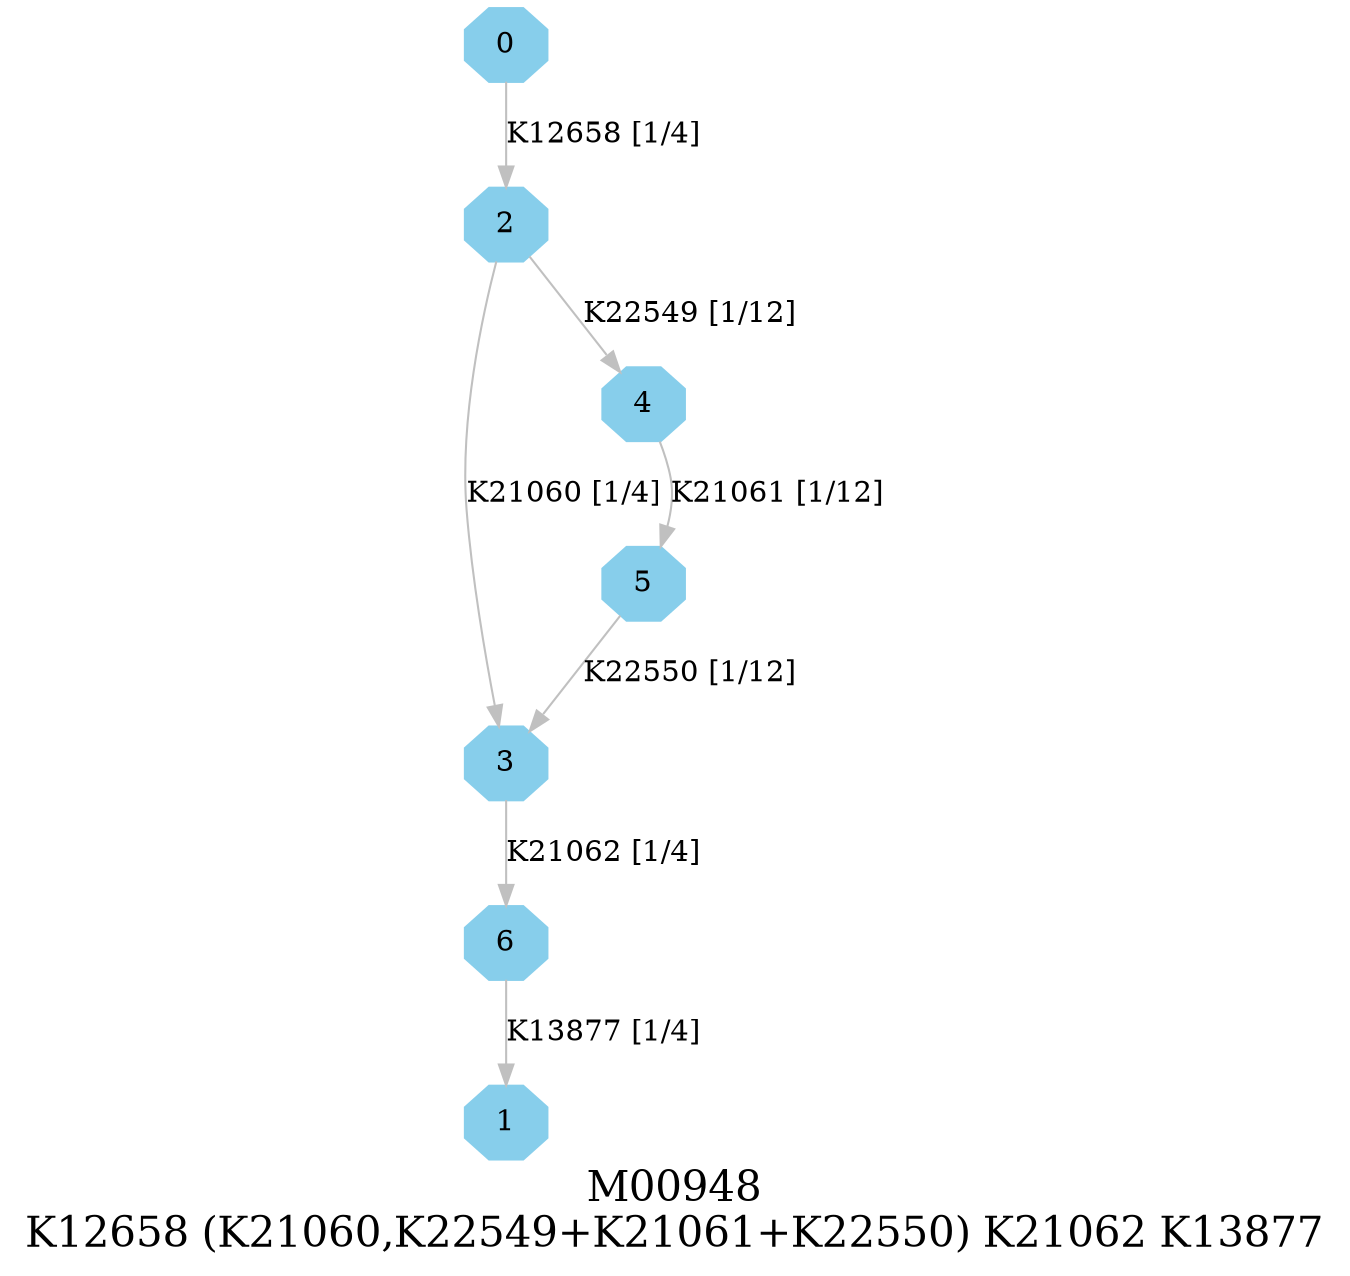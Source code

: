 digraph G {
graph [label="M00948
K12658 (K21060,K22549+K21061+K22550) K21062 K13877",fontsize=20];
node [shape=box,style=filled];
edge [len=3,color=grey];
{node [width=.3,height=.3,shape=octagon,style=filled,color=skyblue] 0 1 2 3 4 5 6 }
0 -> 2 [label="K12658 [1/4]"];
2 -> 3 [label="K21060 [1/4]"];
2 -> 4 [label="K22549 [1/12]"];
3 -> 6 [label="K21062 [1/4]"];
4 -> 5 [label="K21061 [1/12]"];
5 -> 3 [label="K22550 [1/12]"];
6 -> 1 [label="K13877 [1/4]"];
}